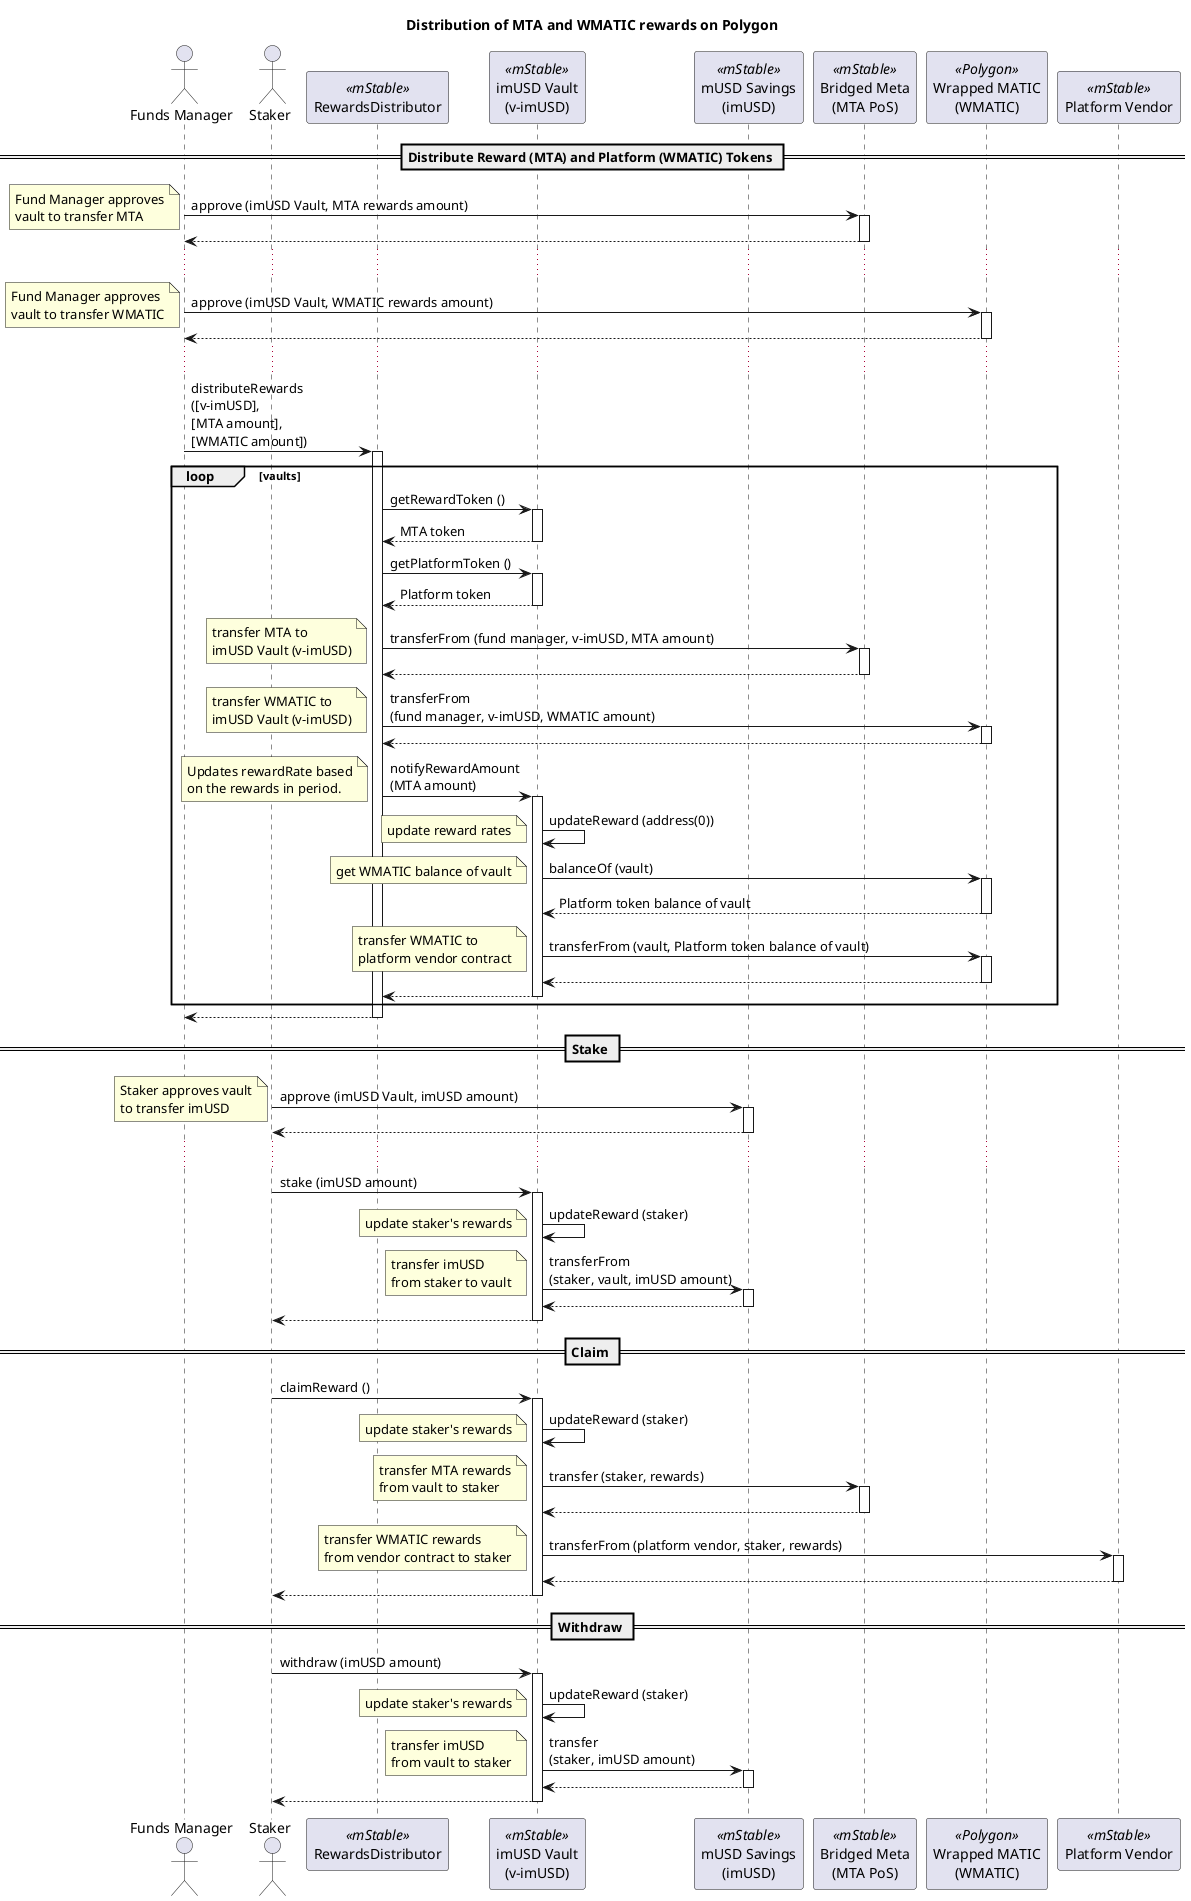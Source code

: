 @startuml

title "Distribution of MTA and WMATIC rewards on Polygon"

actor "Funds Manager" as fm
actor "Staker" as staker
participant "RewardsDistributor" as rd <<mStable>>
participant "imUSD Vault\n(v-imUSD)" as vault <<mStable>>
participant "mUSD Savings\n(imUSD)" as sr <<mStable>>
participant "Bridged Meta\n(MTA PoS)" as mta <<mStable>>
participant "Wrapped MATIC\n(WMATIC)" as plat <<Polygon>>
participant "Platform Vendor" as ven <<mStable>>

== Distribute Reward (MTA) and Platform (WMATIC) Tokens ==

fm -> mta : approve (imUSD Vault, MTA rewards amount)
activate mta
note left: Fund Manager approves\nvault to transfer MTA
return
...
fm -> plat : approve (imUSD Vault, WMATIC rewards amount)
activate plat
note left: Fund Manager approves\nvault to transfer WMATIC
return
...
fm -> rd : distributeRewards\n([v-imUSD],\n[MTA amount],\n[WMATIC amount])
activate rd
loop vaults
rd -> vault : getRewardToken ()
activate vault
return MTA token
rd -> vault : getPlatformToken ()
activate vault
return Platform token

rd -> mta : transferFrom (fund manager, v-imUSD, MTA amount)
note left: transfer MTA to\nimUSD Vault (v-imUSD)
activate mta
return

rd -> plat : transferFrom\n(fund manager, v-imUSD, WMATIC amount)
note left: transfer WMATIC to\nimUSD Vault (v-imUSD)
activate plat
return

rd -> vault : notifyRewardAmount\n(MTA amount)
activate vault
note left: Updates rewardRate based\non the rewards in period.
vault -> vault : updateReward (address(0))
note left: update reward rates

vault -> plat : balanceOf (vault)
activate plat
note left: get WMATIC balance of vault
return Platform token balance of vault
vault -> plat : transferFrom (vault, Platform token balance of vault)
note left : transfer WMATIC to\nplatform vendor contract
activate plat
return

return
end
return

== Stake ==

staker -> sr : approve (imUSD Vault, imUSD amount)
activate sr
note left: Staker approves vault\nto transfer imUSD
return
...
staker -> vault : stake (imUSD amount)
activate vault
vault -> vault :  updateReward (staker)
note left: update staker's rewards
vault -> sr : transferFrom\n(staker, vault, imUSD amount)
activate sr
note left: transfer imUSD\nfrom staker to vault
return
return

== Claim ==

staker -> vault : claimReward ()
activate vault
vault -> vault :  updateReward (staker)
note left: update staker's rewards
vault -> mta : transfer (staker, rewards)
activate mta
note left: transfer MTA rewards\nfrom vault to staker
return
vault -> ven : transferFrom (platform vendor, staker, rewards)
activate ven
note left: transfer WMATIC rewards\nfrom vendor contract to staker
return
return

== Withdraw ==

staker -> vault : withdraw (imUSD amount)
activate vault
vault -> vault :  updateReward (staker)
note left: update staker's rewards
vault -> sr : transfer\n(staker, imUSD amount)
activate sr
note left: transfer imUSD\nfrom vault to staker
return
return

@enduml
